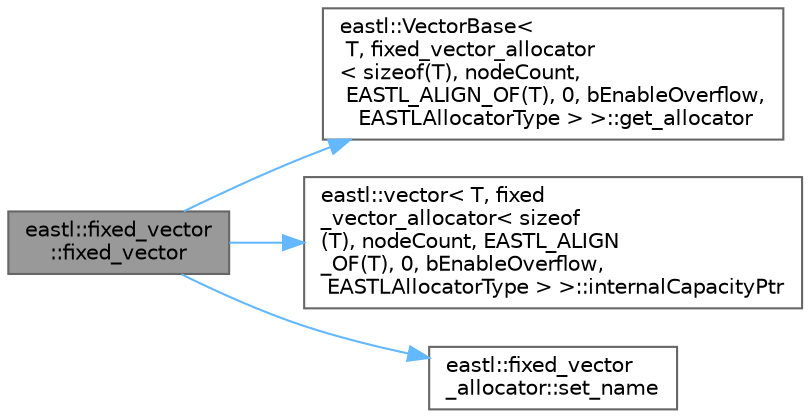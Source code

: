 digraph "eastl::fixed_vector::fixed_vector"
{
 // LATEX_PDF_SIZE
  bgcolor="transparent";
  edge [fontname=Helvetica,fontsize=10,labelfontname=Helvetica,labelfontsize=10];
  node [fontname=Helvetica,fontsize=10,shape=box,height=0.2,width=0.4];
  rankdir="LR";
  Node1 [id="Node000001",label="eastl::fixed_vector\l::fixed_vector",height=0.2,width=0.4,color="gray40", fillcolor="grey60", style="filled", fontcolor="black",tooltip=" "];
  Node1 -> Node2 [id="edge4_Node000001_Node000002",color="steelblue1",style="solid",tooltip=" "];
  Node2 [id="Node000002",label="eastl::VectorBase\<\l T, fixed_vector_allocator\l\< sizeof(T), nodeCount,\l EASTL_ALIGN_OF(T), 0, bEnableOverflow,\l EASTLAllocatorType \> \>::get_allocator",height=0.2,width=0.4,color="grey40", fillcolor="white", style="filled",URL="$structeastl_1_1_vector_base.html#ace1691c085f1dd577f3e4619adc29803",tooltip=" "];
  Node1 -> Node3 [id="edge5_Node000001_Node000003",color="steelblue1",style="solid",tooltip=" "];
  Node3 [id="Node000003",label="eastl::vector\< T, fixed\l_vector_allocator\< sizeof\l(T), nodeCount, EASTL_ALIGN\l_OF(T), 0, bEnableOverflow,\l EASTLAllocatorType \> \>::internalCapacityPtr",height=0.2,width=0.4,color="grey40", fillcolor="white", style="filled",URL="$classeastl_1_1vector.html#ae9f7a80149a259ac506fd513bc213dd0",tooltip=" "];
  Node1 -> Node4 [id="edge6_Node000001_Node000004",color="steelblue1",style="solid",tooltip=" "];
  Node4 [id="Node000004",label="eastl::fixed_vector\l_allocator::set_name",height=0.2,width=0.4,color="grey40", fillcolor="white", style="filled",URL="$classeastl_1_1fixed__vector__allocator.html#abf167017864da335c029e6e748cbe5f3",tooltip=" "];
}
